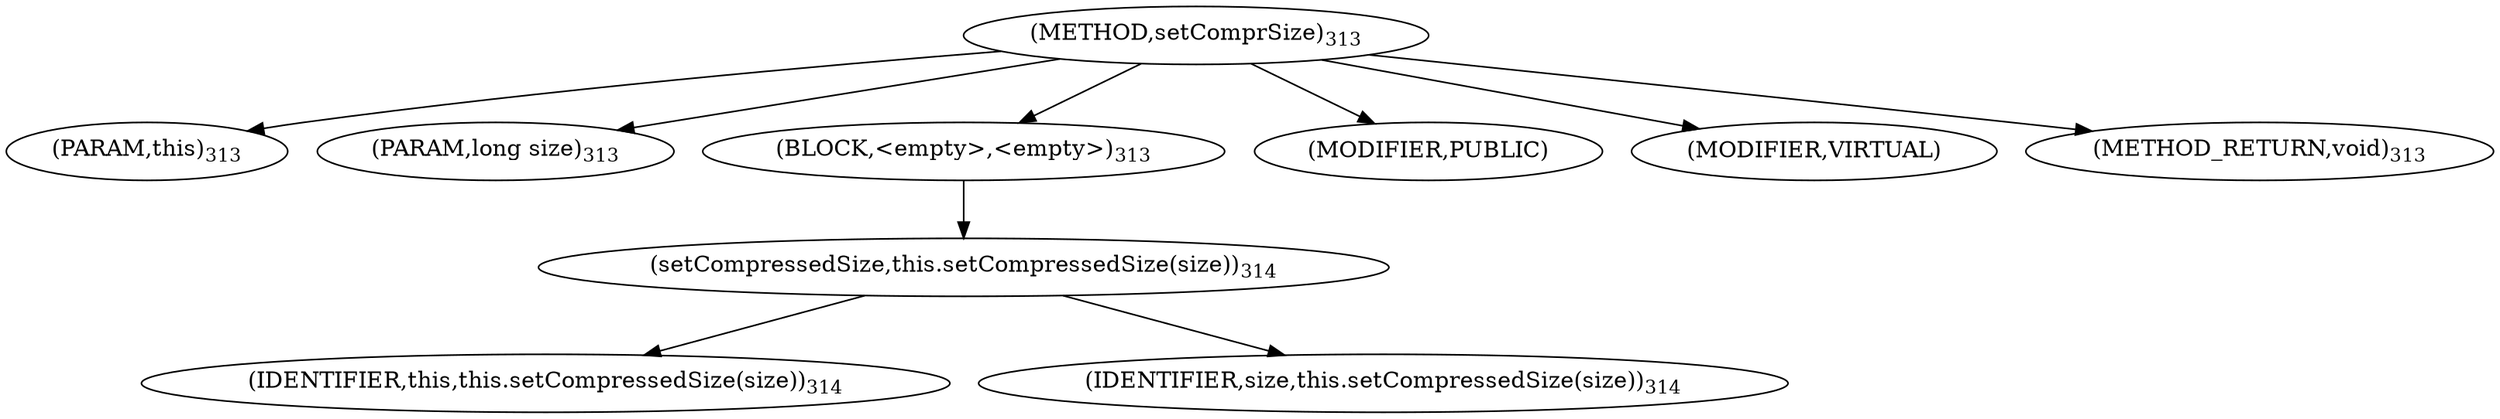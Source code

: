digraph "setComprSize" {  
"699" [label = <(METHOD,setComprSize)<SUB>313</SUB>> ]
"42" [label = <(PARAM,this)<SUB>313</SUB>> ]
"700" [label = <(PARAM,long size)<SUB>313</SUB>> ]
"701" [label = <(BLOCK,&lt;empty&gt;,&lt;empty&gt;)<SUB>313</SUB>> ]
"702" [label = <(setCompressedSize,this.setCompressedSize(size))<SUB>314</SUB>> ]
"41" [label = <(IDENTIFIER,this,this.setCompressedSize(size))<SUB>314</SUB>> ]
"703" [label = <(IDENTIFIER,size,this.setCompressedSize(size))<SUB>314</SUB>> ]
"704" [label = <(MODIFIER,PUBLIC)> ]
"705" [label = <(MODIFIER,VIRTUAL)> ]
"706" [label = <(METHOD_RETURN,void)<SUB>313</SUB>> ]
  "699" -> "42" 
  "699" -> "700" 
  "699" -> "701" 
  "699" -> "704" 
  "699" -> "705" 
  "699" -> "706" 
  "701" -> "702" 
  "702" -> "41" 
  "702" -> "703" 
}

